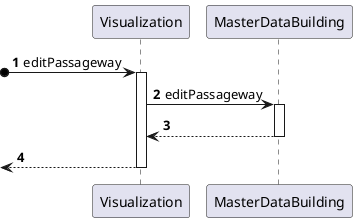 @startuml
'https://plantuml.com/sequence-diagram

autonumber
participant Visualization
participant MasterDataBuilding

?o-> Visualization : editPassageway
activate Visualization

Visualization -> MasterDataBuilding : editPassageway
activate MasterDataBuilding

MasterDataBuilding --> Visualization
deactivate MasterDataBuilding

<--Visualization
deactivate Visualization

@enduml